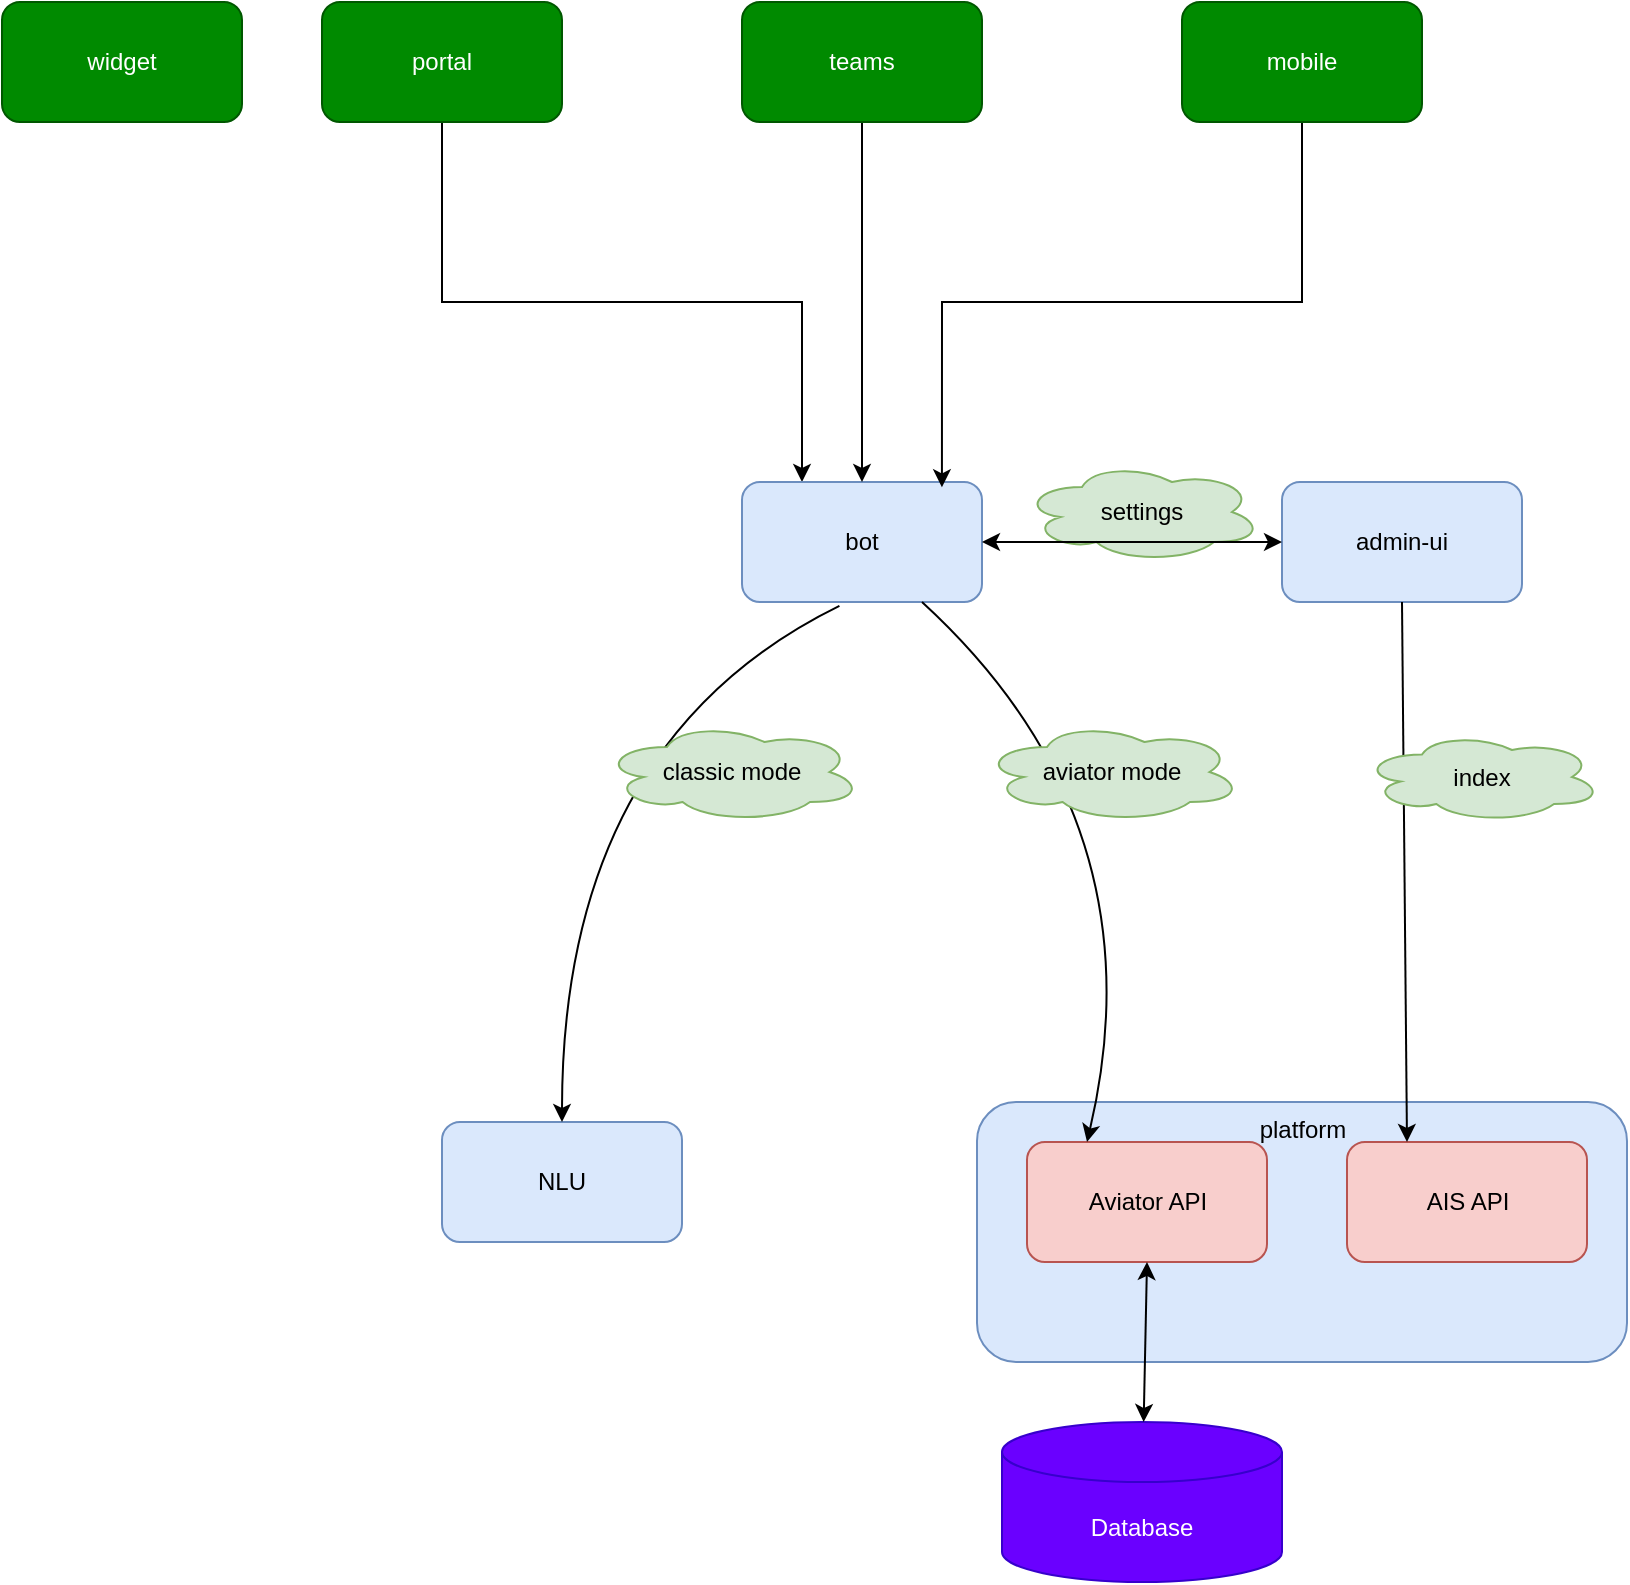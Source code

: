 <mxfile version="24.0.5" type="github">
  <diagram name="Page-1" id="7rRLar5LLWZetchV7N0B">
    <mxGraphModel dx="2079" dy="670" grid="1" gridSize="10" guides="1" tooltips="1" connect="1" arrows="1" fold="1" page="1" pageScale="1" pageWidth="850" pageHeight="1100" math="0" shadow="0">
      <root>
        <mxCell id="0" />
        <mxCell id="1" parent="0" />
        <mxCell id="QXgqqfu3BRJYcwZkLF_K-7" value="platform" style="rounded=1;whiteSpace=wrap;html=1;verticalAlign=top;fillColor=#dae8fc;strokeColor=#6c8ebf;" vertex="1" parent="1">
          <mxGeometry x="437.5" y="650" width="325" height="130" as="geometry" />
        </mxCell>
        <mxCell id="Jt7BeiViqLmYP_f0gVZy-7" style="edgeStyle=orthogonalEdgeStyle;rounded=0;orthogonalLoop=1;jettySize=auto;html=1;exitX=0.5;exitY=1;exitDx=0;exitDy=0;entryX=0.25;entryY=0;entryDx=0;entryDy=0;" parent="1" source="Jt7BeiViqLmYP_f0gVZy-1" target="Jt7BeiViqLmYP_f0gVZy-2" edge="1">
          <mxGeometry relative="1" as="geometry" />
        </mxCell>
        <mxCell id="Jt7BeiViqLmYP_f0gVZy-1" value="portal" style="rounded=1;whiteSpace=wrap;html=1;fillColor=#008a00;fontColor=#ffffff;strokeColor=#005700;" parent="1" vertex="1">
          <mxGeometry x="110" y="100" width="120" height="60" as="geometry" />
        </mxCell>
        <mxCell id="Jt7BeiViqLmYP_f0gVZy-2" value="bot" style="rounded=1;whiteSpace=wrap;html=1;fillColor=#dae8fc;strokeColor=#6c8ebf;" parent="1" vertex="1">
          <mxGeometry x="320" y="340" width="120" height="60" as="geometry" />
        </mxCell>
        <mxCell id="Jt7BeiViqLmYP_f0gVZy-3" value="AIS API" style="rounded=1;whiteSpace=wrap;html=1;fillColor=#f8cecc;strokeColor=#b85450;" parent="1" vertex="1">
          <mxGeometry x="622.5" y="670" width="120" height="60" as="geometry" />
        </mxCell>
        <mxCell id="Jt7BeiViqLmYP_f0gVZy-4" value="admin-ui" style="rounded=1;whiteSpace=wrap;html=1;fillColor=#dae8fc;strokeColor=#6c8ebf;" parent="1" vertex="1">
          <mxGeometry x="590" y="340" width="120" height="60" as="geometry" />
        </mxCell>
        <mxCell id="Jt7BeiViqLmYP_f0gVZy-5" value="" style="curved=1;endArrow=classic;html=1;rounded=0;exitX=0.5;exitY=1;exitDx=0;exitDy=0;entryX=0.25;entryY=0;entryDx=0;entryDy=0;" parent="1" source="Jt7BeiViqLmYP_f0gVZy-4" target="Jt7BeiViqLmYP_f0gVZy-3" edge="1">
          <mxGeometry width="50" height="50" relative="1" as="geometry">
            <mxPoint x="650" y="530" as="sourcePoint" />
            <mxPoint x="700" y="480" as="targetPoint" />
            <Array as="points" />
          </mxGeometry>
        </mxCell>
        <mxCell id="Jt7BeiViqLmYP_f0gVZy-11" style="edgeStyle=orthogonalEdgeStyle;rounded=0;orthogonalLoop=1;jettySize=auto;html=1;exitX=0.5;exitY=1;exitDx=0;exitDy=0;entryX=0.5;entryY=0;entryDx=0;entryDy=0;" parent="1" source="Jt7BeiViqLmYP_f0gVZy-8" target="Jt7BeiViqLmYP_f0gVZy-2" edge="1">
          <mxGeometry relative="1" as="geometry" />
        </mxCell>
        <mxCell id="Jt7BeiViqLmYP_f0gVZy-8" value="teams" style="rounded=1;whiteSpace=wrap;html=1;fillColor=#008a00;fontColor=#ffffff;strokeColor=#005700;" parent="1" vertex="1">
          <mxGeometry x="320" y="100" width="120" height="60" as="geometry" />
        </mxCell>
        <mxCell id="Jt7BeiViqLmYP_f0gVZy-10" style="edgeStyle=orthogonalEdgeStyle;rounded=0;orthogonalLoop=1;jettySize=auto;html=1;exitX=0.5;exitY=1;exitDx=0;exitDy=0;entryX=0.833;entryY=0.044;entryDx=0;entryDy=0;entryPerimeter=0;" parent="1" source="Jt7BeiViqLmYP_f0gVZy-9" target="Jt7BeiViqLmYP_f0gVZy-2" edge="1">
          <mxGeometry relative="1" as="geometry" />
        </mxCell>
        <mxCell id="Jt7BeiViqLmYP_f0gVZy-9" value="mobile" style="rounded=1;whiteSpace=wrap;html=1;fillColor=#008a00;fontColor=#ffffff;strokeColor=#005700;" parent="1" vertex="1">
          <mxGeometry x="540" y="100" width="120" height="60" as="geometry" />
        </mxCell>
        <mxCell id="Jt7BeiViqLmYP_f0gVZy-15" value="Aviator API" style="rounded=1;whiteSpace=wrap;html=1;fillColor=#f8cecc;strokeColor=#b85450;" parent="1" vertex="1">
          <mxGeometry x="462.5" y="670" width="120" height="60" as="geometry" />
        </mxCell>
        <mxCell id="Jt7BeiViqLmYP_f0gVZy-16" value="index" style="ellipse;shape=cloud;whiteSpace=wrap;html=1;fillColor=#d5e8d4;strokeColor=#82b366;" parent="1" vertex="1">
          <mxGeometry x="630" y="465" width="120" height="45" as="geometry" />
        </mxCell>
        <mxCell id="Jt7BeiViqLmYP_f0gVZy-17" value="" style="curved=1;endArrow=classic;html=1;rounded=0;entryX=0.25;entryY=0;entryDx=0;entryDy=0;exitX=0.75;exitY=1;exitDx=0;exitDy=0;" parent="1" source="Jt7BeiViqLmYP_f0gVZy-2" target="Jt7BeiViqLmYP_f0gVZy-15" edge="1">
          <mxGeometry width="50" height="50" relative="1" as="geometry">
            <mxPoint x="480" y="510" as="sourcePoint" />
            <mxPoint x="530" y="460" as="targetPoint" />
            <Array as="points">
              <mxPoint x="530" y="510" />
            </Array>
          </mxGeometry>
        </mxCell>
        <mxCell id="Jt7BeiViqLmYP_f0gVZy-18" value="aviator mode" style="ellipse;shape=cloud;whiteSpace=wrap;html=1;verticalAlign=middle;fillColor=#d5e8d4;strokeColor=#82b366;" parent="1" vertex="1">
          <mxGeometry x="440" y="460" width="130" height="50" as="geometry" />
        </mxCell>
        <mxCell id="Jt7BeiViqLmYP_f0gVZy-19" value="Database" style="shape=cylinder3;whiteSpace=wrap;html=1;boundedLbl=1;backgroundOutline=1;size=15;fillColor=#6a00ff;strokeColor=#3700CC;fontColor=#ffffff;" parent="1" vertex="1">
          <mxGeometry x="450" y="810" width="140" height="80" as="geometry" />
        </mxCell>
        <mxCell id="QXgqqfu3BRJYcwZkLF_K-1" value="NLU" style="rounded=1;whiteSpace=wrap;html=1;fillColor=#dae8fc;strokeColor=#6c8ebf;" vertex="1" parent="1">
          <mxGeometry x="170" y="660" width="120" height="60" as="geometry" />
        </mxCell>
        <mxCell id="QXgqqfu3BRJYcwZkLF_K-2" value="settings" style="ellipse;shape=cloud;whiteSpace=wrap;html=1;fillColor=#d5e8d4;strokeColor=#82b366;" vertex="1" parent="1">
          <mxGeometry x="460" y="330" width="120" height="50" as="geometry" />
        </mxCell>
        <mxCell id="QXgqqfu3BRJYcwZkLF_K-3" value="" style="endArrow=classic;startArrow=classic;html=1;rounded=0;exitX=1;exitY=0.5;exitDx=0;exitDy=0;entryX=0;entryY=0.5;entryDx=0;entryDy=0;" edge="1" parent="1" source="Jt7BeiViqLmYP_f0gVZy-2" target="Jt7BeiViqLmYP_f0gVZy-4">
          <mxGeometry width="50" height="50" relative="1" as="geometry">
            <mxPoint x="520" y="280" as="sourcePoint" />
            <mxPoint x="570" y="230" as="targetPoint" />
          </mxGeometry>
        </mxCell>
        <mxCell id="QXgqqfu3BRJYcwZkLF_K-5" value="" style="curved=1;endArrow=classic;html=1;rounded=0;exitX=0.406;exitY=1.033;exitDx=0;exitDy=0;exitPerimeter=0;entryX=0.5;entryY=0;entryDx=0;entryDy=0;" edge="1" parent="1" source="Jt7BeiViqLmYP_f0gVZy-2" target="QXgqqfu3BRJYcwZkLF_K-1">
          <mxGeometry width="50" height="50" relative="1" as="geometry">
            <mxPoint x="400" y="510" as="sourcePoint" />
            <mxPoint x="450" y="460" as="targetPoint" />
            <Array as="points">
              <mxPoint x="230" y="470" />
            </Array>
          </mxGeometry>
        </mxCell>
        <mxCell id="QXgqqfu3BRJYcwZkLF_K-6" value="classic mode" style="ellipse;shape=cloud;whiteSpace=wrap;html=1;verticalAlign=middle;fillColor=#d5e8d4;strokeColor=#82b366;" vertex="1" parent="1">
          <mxGeometry x="250" y="460" width="130" height="50" as="geometry" />
        </mxCell>
        <mxCell id="QXgqqfu3BRJYcwZkLF_K-9" value="" style="endArrow=classic;startArrow=classic;html=1;rounded=0;entryX=0.5;entryY=1;entryDx=0;entryDy=0;" edge="1" parent="1" source="Jt7BeiViqLmYP_f0gVZy-19" target="Jt7BeiViqLmYP_f0gVZy-15">
          <mxGeometry width="50" height="50" relative="1" as="geometry">
            <mxPoint x="340" y="860" as="sourcePoint" />
            <mxPoint x="390" y="810" as="targetPoint" />
          </mxGeometry>
        </mxCell>
        <mxCell id="QXgqqfu3BRJYcwZkLF_K-10" value="widget" style="rounded=1;whiteSpace=wrap;html=1;fillColor=#008a00;fontColor=#ffffff;strokeColor=#005700;" vertex="1" parent="1">
          <mxGeometry x="-50" y="100" width="120" height="60" as="geometry" />
        </mxCell>
      </root>
    </mxGraphModel>
  </diagram>
</mxfile>
